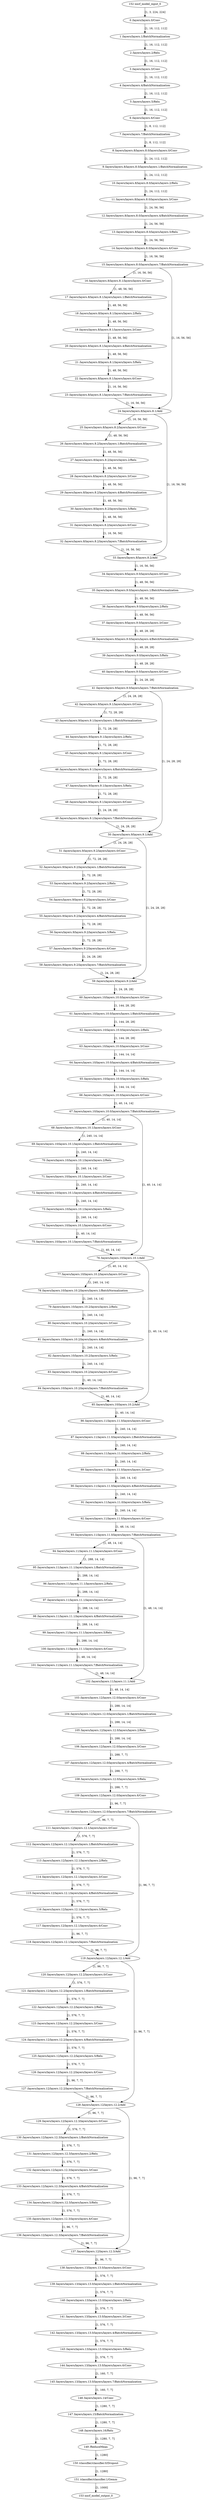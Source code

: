 strict digraph  {
"0 /layers/layers.0/Conv" [id=0, type=Conv];
"1 /layers/layers.1/BatchNormalization" [id=1, type=BatchNormalization];
"2 /layers/layers.2/Relu" [id=2, type=Relu];
"3 /layers/layers.3/Conv" [id=3, type=Conv];
"4 /layers/layers.4/BatchNormalization" [id=4, type=BatchNormalization];
"5 /layers/layers.5/Relu" [id=5, type=Relu];
"6 /layers/layers.6/Conv" [id=6, type=Conv];
"7 /layers/layers.7/BatchNormalization" [id=7, type=BatchNormalization];
"8 /layers/layers.8/layers.8.0/layers/layers.0/Conv" [id=8, type=Conv];
"9 /layers/layers.8/layers.8.0/layers/layers.1/BatchNormalization" [id=9, type=BatchNormalization];
"10 /layers/layers.8/layers.8.0/layers/layers.2/Relu" [id=10, type=Relu];
"11 /layers/layers.8/layers.8.0/layers/layers.3/Conv" [id=11, type=Conv];
"12 /layers/layers.8/layers.8.0/layers/layers.4/BatchNormalization" [id=12, type=BatchNormalization];
"13 /layers/layers.8/layers.8.0/layers/layers.5/Relu" [id=13, type=Relu];
"14 /layers/layers.8/layers.8.0/layers/layers.6/Conv" [id=14, type=Conv];
"15 /layers/layers.8/layers.8.0/layers/layers.7/BatchNormalization" [id=15, type=BatchNormalization];
"16 /layers/layers.8/layers.8.1/layers/layers.0/Conv" [id=16, type=Conv];
"17 /layers/layers.8/layers.8.1/layers/layers.1/BatchNormalization" [id=17, type=BatchNormalization];
"18 /layers/layers.8/layers.8.1/layers/layers.2/Relu" [id=18, type=Relu];
"19 /layers/layers.8/layers.8.1/layers/layers.3/Conv" [id=19, type=Conv];
"20 /layers/layers.8/layers.8.1/layers/layers.4/BatchNormalization" [id=20, type=BatchNormalization];
"21 /layers/layers.8/layers.8.1/layers/layers.5/Relu" [id=21, type=Relu];
"22 /layers/layers.8/layers.8.1/layers/layers.6/Conv" [id=22, type=Conv];
"23 /layers/layers.8/layers.8.1/layers/layers.7/BatchNormalization" [id=23, type=BatchNormalization];
"24 /layers/layers.8/layers.8.1/Add" [id=24, type=Add];
"25 /layers/layers.8/layers.8.2/layers/layers.0/Conv" [id=25, type=Conv];
"26 /layers/layers.8/layers.8.2/layers/layers.1/BatchNormalization" [id=26, type=BatchNormalization];
"27 /layers/layers.8/layers.8.2/layers/layers.2/Relu" [id=27, type=Relu];
"28 /layers/layers.8/layers.8.2/layers/layers.3/Conv" [id=28, type=Conv];
"29 /layers/layers.8/layers.8.2/layers/layers.4/BatchNormalization" [id=29, type=BatchNormalization];
"30 /layers/layers.8/layers.8.2/layers/layers.5/Relu" [id=30, type=Relu];
"31 /layers/layers.8/layers.8.2/layers/layers.6/Conv" [id=31, type=Conv];
"32 /layers/layers.8/layers.8.2/layers/layers.7/BatchNormalization" [id=32, type=BatchNormalization];
"33 /layers/layers.8/layers.8.2/Add" [id=33, type=Add];
"34 /layers/layers.9/layers.9.0/layers/layers.0/Conv" [id=34, type=Conv];
"35 /layers/layers.9/layers.9.0/layers/layers.1/BatchNormalization" [id=35, type=BatchNormalization];
"36 /layers/layers.9/layers.9.0/layers/layers.2/Relu" [id=36, type=Relu];
"37 /layers/layers.9/layers.9.0/layers/layers.3/Conv" [id=37, type=Conv];
"38 /layers/layers.9/layers.9.0/layers/layers.4/BatchNormalization" [id=38, type=BatchNormalization];
"39 /layers/layers.9/layers.9.0/layers/layers.5/Relu" [id=39, type=Relu];
"40 /layers/layers.9/layers.9.0/layers/layers.6/Conv" [id=40, type=Conv];
"41 /layers/layers.9/layers.9.0/layers/layers.7/BatchNormalization" [id=41, type=BatchNormalization];
"42 /layers/layers.9/layers.9.1/layers/layers.0/Conv" [id=42, type=Conv];
"43 /layers/layers.9/layers.9.1/layers/layers.1/BatchNormalization" [id=43, type=BatchNormalization];
"44 /layers/layers.9/layers.9.1/layers/layers.2/Relu" [id=44, type=Relu];
"45 /layers/layers.9/layers.9.1/layers/layers.3/Conv" [id=45, type=Conv];
"46 /layers/layers.9/layers.9.1/layers/layers.4/BatchNormalization" [id=46, type=BatchNormalization];
"47 /layers/layers.9/layers.9.1/layers/layers.5/Relu" [id=47, type=Relu];
"48 /layers/layers.9/layers.9.1/layers/layers.6/Conv" [id=48, type=Conv];
"49 /layers/layers.9/layers.9.1/layers/layers.7/BatchNormalization" [id=49, type=BatchNormalization];
"50 /layers/layers.9/layers.9.1/Add" [id=50, type=Add];
"51 /layers/layers.9/layers.9.2/layers/layers.0/Conv" [id=51, type=Conv];
"52 /layers/layers.9/layers.9.2/layers/layers.1/BatchNormalization" [id=52, type=BatchNormalization];
"53 /layers/layers.9/layers.9.2/layers/layers.2/Relu" [id=53, type=Relu];
"54 /layers/layers.9/layers.9.2/layers/layers.3/Conv" [id=54, type=Conv];
"55 /layers/layers.9/layers.9.2/layers/layers.4/BatchNormalization" [id=55, type=BatchNormalization];
"56 /layers/layers.9/layers.9.2/layers/layers.5/Relu" [id=56, type=Relu];
"57 /layers/layers.9/layers.9.2/layers/layers.6/Conv" [id=57, type=Conv];
"58 /layers/layers.9/layers.9.2/layers/layers.7/BatchNormalization" [id=58, type=BatchNormalization];
"59 /layers/layers.9/layers.9.2/Add" [id=59, type=Add];
"60 /layers/layers.10/layers.10.0/layers/layers.0/Conv" [id=60, type=Conv];
"61 /layers/layers.10/layers.10.0/layers/layers.1/BatchNormalization" [id=61, type=BatchNormalization];
"62 /layers/layers.10/layers.10.0/layers/layers.2/Relu" [id=62, type=Relu];
"63 /layers/layers.10/layers.10.0/layers/layers.3/Conv" [id=63, type=Conv];
"64 /layers/layers.10/layers.10.0/layers/layers.4/BatchNormalization" [id=64, type=BatchNormalization];
"65 /layers/layers.10/layers.10.0/layers/layers.5/Relu" [id=65, type=Relu];
"66 /layers/layers.10/layers.10.0/layers/layers.6/Conv" [id=66, type=Conv];
"67 /layers/layers.10/layers.10.0/layers/layers.7/BatchNormalization" [id=67, type=BatchNormalization];
"68 /layers/layers.10/layers.10.1/layers/layers.0/Conv" [id=68, type=Conv];
"69 /layers/layers.10/layers.10.1/layers/layers.1/BatchNormalization" [id=69, type=BatchNormalization];
"70 /layers/layers.10/layers.10.1/layers/layers.2/Relu" [id=70, type=Relu];
"71 /layers/layers.10/layers.10.1/layers/layers.3/Conv" [id=71, type=Conv];
"72 /layers/layers.10/layers.10.1/layers/layers.4/BatchNormalization" [id=72, type=BatchNormalization];
"73 /layers/layers.10/layers.10.1/layers/layers.5/Relu" [id=73, type=Relu];
"74 /layers/layers.10/layers.10.1/layers/layers.6/Conv" [id=74, type=Conv];
"75 /layers/layers.10/layers.10.1/layers/layers.7/BatchNormalization" [id=75, type=BatchNormalization];
"76 /layers/layers.10/layers.10.1/Add" [id=76, type=Add];
"77 /layers/layers.10/layers.10.2/layers/layers.0/Conv" [id=77, type=Conv];
"78 /layers/layers.10/layers.10.2/layers/layers.1/BatchNormalization" [id=78, type=BatchNormalization];
"79 /layers/layers.10/layers.10.2/layers/layers.2/Relu" [id=79, type=Relu];
"80 /layers/layers.10/layers.10.2/layers/layers.3/Conv" [id=80, type=Conv];
"81 /layers/layers.10/layers.10.2/layers/layers.4/BatchNormalization" [id=81, type=BatchNormalization];
"82 /layers/layers.10/layers.10.2/layers/layers.5/Relu" [id=82, type=Relu];
"83 /layers/layers.10/layers.10.2/layers/layers.6/Conv" [id=83, type=Conv];
"84 /layers/layers.10/layers.10.2/layers/layers.7/BatchNormalization" [id=84, type=BatchNormalization];
"85 /layers/layers.10/layers.10.2/Add" [id=85, type=Add];
"86 /layers/layers.11/layers.11.0/layers/layers.0/Conv" [id=86, type=Conv];
"87 /layers/layers.11/layers.11.0/layers/layers.1/BatchNormalization" [id=87, type=BatchNormalization];
"88 /layers/layers.11/layers.11.0/layers/layers.2/Relu" [id=88, type=Relu];
"89 /layers/layers.11/layers.11.0/layers/layers.3/Conv" [id=89, type=Conv];
"90 /layers/layers.11/layers.11.0/layers/layers.4/BatchNormalization" [id=90, type=BatchNormalization];
"91 /layers/layers.11/layers.11.0/layers/layers.5/Relu" [id=91, type=Relu];
"92 /layers/layers.11/layers.11.0/layers/layers.6/Conv" [id=92, type=Conv];
"93 /layers/layers.11/layers.11.0/layers/layers.7/BatchNormalization" [id=93, type=BatchNormalization];
"94 /layers/layers.11/layers.11.1/layers/layers.0/Conv" [id=94, type=Conv];
"95 /layers/layers.11/layers.11.1/layers/layers.1/BatchNormalization" [id=95, type=BatchNormalization];
"96 /layers/layers.11/layers.11.1/layers/layers.2/Relu" [id=96, type=Relu];
"97 /layers/layers.11/layers.11.1/layers/layers.3/Conv" [id=97, type=Conv];
"98 /layers/layers.11/layers.11.1/layers/layers.4/BatchNormalization" [id=98, type=BatchNormalization];
"99 /layers/layers.11/layers.11.1/layers/layers.5/Relu" [id=99, type=Relu];
"100 /layers/layers.11/layers.11.1/layers/layers.6/Conv" [id=100, type=Conv];
"101 /layers/layers.11/layers.11.1/layers/layers.7/BatchNormalization" [id=101, type=BatchNormalization];
"102 /layers/layers.11/layers.11.1/Add" [id=102, type=Add];
"103 /layers/layers.12/layers.12.0/layers/layers.0/Conv" [id=103, type=Conv];
"104 /layers/layers.12/layers.12.0/layers/layers.1/BatchNormalization" [id=104, type=BatchNormalization];
"105 /layers/layers.12/layers.12.0/layers/layers.2/Relu" [id=105, type=Relu];
"106 /layers/layers.12/layers.12.0/layers/layers.3/Conv" [id=106, type=Conv];
"107 /layers/layers.12/layers.12.0/layers/layers.4/BatchNormalization" [id=107, type=BatchNormalization];
"108 /layers/layers.12/layers.12.0/layers/layers.5/Relu" [id=108, type=Relu];
"109 /layers/layers.12/layers.12.0/layers/layers.6/Conv" [id=109, type=Conv];
"110 /layers/layers.12/layers.12.0/layers/layers.7/BatchNormalization" [id=110, type=BatchNormalization];
"111 /layers/layers.12/layers.12.1/layers/layers.0/Conv" [id=111, type=Conv];
"112 /layers/layers.12/layers.12.1/layers/layers.1/BatchNormalization" [id=112, type=BatchNormalization];
"113 /layers/layers.12/layers.12.1/layers/layers.2/Relu" [id=113, type=Relu];
"114 /layers/layers.12/layers.12.1/layers/layers.3/Conv" [id=114, type=Conv];
"115 /layers/layers.12/layers.12.1/layers/layers.4/BatchNormalization" [id=115, type=BatchNormalization];
"116 /layers/layers.12/layers.12.1/layers/layers.5/Relu" [id=116, type=Relu];
"117 /layers/layers.12/layers.12.1/layers/layers.6/Conv" [id=117, type=Conv];
"118 /layers/layers.12/layers.12.1/layers/layers.7/BatchNormalization" [id=118, type=BatchNormalization];
"119 /layers/layers.12/layers.12.1/Add" [id=119, type=Add];
"120 /layers/layers.12/layers.12.2/layers/layers.0/Conv" [id=120, type=Conv];
"121 /layers/layers.12/layers.12.2/layers/layers.1/BatchNormalization" [id=121, type=BatchNormalization];
"122 /layers/layers.12/layers.12.2/layers/layers.2/Relu" [id=122, type=Relu];
"123 /layers/layers.12/layers.12.2/layers/layers.3/Conv" [id=123, type=Conv];
"124 /layers/layers.12/layers.12.2/layers/layers.4/BatchNormalization" [id=124, type=BatchNormalization];
"125 /layers/layers.12/layers.12.2/layers/layers.5/Relu" [id=125, type=Relu];
"126 /layers/layers.12/layers.12.2/layers/layers.6/Conv" [id=126, type=Conv];
"127 /layers/layers.12/layers.12.2/layers/layers.7/BatchNormalization" [id=127, type=BatchNormalization];
"128 /layers/layers.12/layers.12.2/Add" [id=128, type=Add];
"129 /layers/layers.12/layers.12.3/layers/layers.0/Conv" [id=129, type=Conv];
"130 /layers/layers.12/layers.12.3/layers/layers.1/BatchNormalization" [id=130, type=BatchNormalization];
"131 /layers/layers.12/layers.12.3/layers/layers.2/Relu" [id=131, type=Relu];
"132 /layers/layers.12/layers.12.3/layers/layers.3/Conv" [id=132, type=Conv];
"133 /layers/layers.12/layers.12.3/layers/layers.4/BatchNormalization" [id=133, type=BatchNormalization];
"134 /layers/layers.12/layers.12.3/layers/layers.5/Relu" [id=134, type=Relu];
"135 /layers/layers.12/layers.12.3/layers/layers.6/Conv" [id=135, type=Conv];
"136 /layers/layers.12/layers.12.3/layers/layers.7/BatchNormalization" [id=136, type=BatchNormalization];
"137 /layers/layers.12/layers.12.3/Add" [id=137, type=Add];
"138 /layers/layers.13/layers.13.0/layers/layers.0/Conv" [id=138, type=Conv];
"139 /layers/layers.13/layers.13.0/layers/layers.1/BatchNormalization" [id=139, type=BatchNormalization];
"140 /layers/layers.13/layers.13.0/layers/layers.2/Relu" [id=140, type=Relu];
"141 /layers/layers.13/layers.13.0/layers/layers.3/Conv" [id=141, type=Conv];
"142 /layers/layers.13/layers.13.0/layers/layers.4/BatchNormalization" [id=142, type=BatchNormalization];
"143 /layers/layers.13/layers.13.0/layers/layers.5/Relu" [id=143, type=Relu];
"144 /layers/layers.13/layers.13.0/layers/layers.6/Conv" [id=144, type=Conv];
"145 /layers/layers.13/layers.13.0/layers/layers.7/BatchNormalization" [id=145, type=BatchNormalization];
"146 /layers/layers.14/Conv" [id=146, type=Conv];
"147 /layers/layers.15/BatchNormalization" [id=147, type=BatchNormalization];
"148 /layers/layers.16/Relu" [id=148, type=Relu];
"149 /ReduceMean" [id=149, type=ReduceMean];
"150 /classifier/classifier.0/Dropout" [id=150, type=Dropout];
"151 /classifier/classifier.1/Gemm" [id=151, type=Gemm];
"152 nncf_model_input_0" [id=152, type=nncf_model_input];
"153 nncf_model_output_0" [id=153, type=nncf_model_output];
"0 /layers/layers.0/Conv" -> "1 /layers/layers.1/BatchNormalization"  [label="[1, 16, 112, 112]", style=solid];
"1 /layers/layers.1/BatchNormalization" -> "2 /layers/layers.2/Relu"  [label="[1, 16, 112, 112]", style=solid];
"2 /layers/layers.2/Relu" -> "3 /layers/layers.3/Conv"  [label="[1, 16, 112, 112]", style=solid];
"3 /layers/layers.3/Conv" -> "4 /layers/layers.4/BatchNormalization"  [label="[1, 16, 112, 112]", style=solid];
"4 /layers/layers.4/BatchNormalization" -> "5 /layers/layers.5/Relu"  [label="[1, 16, 112, 112]", style=solid];
"5 /layers/layers.5/Relu" -> "6 /layers/layers.6/Conv"  [label="[1, 16, 112, 112]", style=solid];
"6 /layers/layers.6/Conv" -> "7 /layers/layers.7/BatchNormalization"  [label="[1, 8, 112, 112]", style=solid];
"7 /layers/layers.7/BatchNormalization" -> "8 /layers/layers.8/layers.8.0/layers/layers.0/Conv"  [label="[1, 8, 112, 112]", style=solid];
"8 /layers/layers.8/layers.8.0/layers/layers.0/Conv" -> "9 /layers/layers.8/layers.8.0/layers/layers.1/BatchNormalization"  [label="[1, 24, 112, 112]", style=solid];
"9 /layers/layers.8/layers.8.0/layers/layers.1/BatchNormalization" -> "10 /layers/layers.8/layers.8.0/layers/layers.2/Relu"  [label="[1, 24, 112, 112]", style=solid];
"10 /layers/layers.8/layers.8.0/layers/layers.2/Relu" -> "11 /layers/layers.8/layers.8.0/layers/layers.3/Conv"  [label="[1, 24, 112, 112]", style=solid];
"11 /layers/layers.8/layers.8.0/layers/layers.3/Conv" -> "12 /layers/layers.8/layers.8.0/layers/layers.4/BatchNormalization"  [label="[1, 24, 56, 56]", style=solid];
"12 /layers/layers.8/layers.8.0/layers/layers.4/BatchNormalization" -> "13 /layers/layers.8/layers.8.0/layers/layers.5/Relu"  [label="[1, 24, 56, 56]", style=solid];
"13 /layers/layers.8/layers.8.0/layers/layers.5/Relu" -> "14 /layers/layers.8/layers.8.0/layers/layers.6/Conv"  [label="[1, 24, 56, 56]", style=solid];
"14 /layers/layers.8/layers.8.0/layers/layers.6/Conv" -> "15 /layers/layers.8/layers.8.0/layers/layers.7/BatchNormalization"  [label="[1, 16, 56, 56]", style=solid];
"15 /layers/layers.8/layers.8.0/layers/layers.7/BatchNormalization" -> "16 /layers/layers.8/layers.8.1/layers/layers.0/Conv"  [label="[1, 16, 56, 56]", style=solid];
"15 /layers/layers.8/layers.8.0/layers/layers.7/BatchNormalization" -> "24 /layers/layers.8/layers.8.1/Add"  [label="[1, 16, 56, 56]", style=solid];
"16 /layers/layers.8/layers.8.1/layers/layers.0/Conv" -> "17 /layers/layers.8/layers.8.1/layers/layers.1/BatchNormalization"  [label="[1, 48, 56, 56]", style=solid];
"17 /layers/layers.8/layers.8.1/layers/layers.1/BatchNormalization" -> "18 /layers/layers.8/layers.8.1/layers/layers.2/Relu"  [label="[1, 48, 56, 56]", style=solid];
"18 /layers/layers.8/layers.8.1/layers/layers.2/Relu" -> "19 /layers/layers.8/layers.8.1/layers/layers.3/Conv"  [label="[1, 48, 56, 56]", style=solid];
"19 /layers/layers.8/layers.8.1/layers/layers.3/Conv" -> "20 /layers/layers.8/layers.8.1/layers/layers.4/BatchNormalization"  [label="[1, 48, 56, 56]", style=solid];
"20 /layers/layers.8/layers.8.1/layers/layers.4/BatchNormalization" -> "21 /layers/layers.8/layers.8.1/layers/layers.5/Relu"  [label="[1, 48, 56, 56]", style=solid];
"21 /layers/layers.8/layers.8.1/layers/layers.5/Relu" -> "22 /layers/layers.8/layers.8.1/layers/layers.6/Conv"  [label="[1, 48, 56, 56]", style=solid];
"22 /layers/layers.8/layers.8.1/layers/layers.6/Conv" -> "23 /layers/layers.8/layers.8.1/layers/layers.7/BatchNormalization"  [label="[1, 16, 56, 56]", style=solid];
"23 /layers/layers.8/layers.8.1/layers/layers.7/BatchNormalization" -> "24 /layers/layers.8/layers.8.1/Add"  [label="[1, 16, 56, 56]", style=solid];
"24 /layers/layers.8/layers.8.1/Add" -> "25 /layers/layers.8/layers.8.2/layers/layers.0/Conv"  [label="[1, 16, 56, 56]", style=solid];
"24 /layers/layers.8/layers.8.1/Add" -> "33 /layers/layers.8/layers.8.2/Add"  [label="[1, 16, 56, 56]", style=solid];
"25 /layers/layers.8/layers.8.2/layers/layers.0/Conv" -> "26 /layers/layers.8/layers.8.2/layers/layers.1/BatchNormalization"  [label="[1, 48, 56, 56]", style=solid];
"26 /layers/layers.8/layers.8.2/layers/layers.1/BatchNormalization" -> "27 /layers/layers.8/layers.8.2/layers/layers.2/Relu"  [label="[1, 48, 56, 56]", style=solid];
"27 /layers/layers.8/layers.8.2/layers/layers.2/Relu" -> "28 /layers/layers.8/layers.8.2/layers/layers.3/Conv"  [label="[1, 48, 56, 56]", style=solid];
"28 /layers/layers.8/layers.8.2/layers/layers.3/Conv" -> "29 /layers/layers.8/layers.8.2/layers/layers.4/BatchNormalization"  [label="[1, 48, 56, 56]", style=solid];
"29 /layers/layers.8/layers.8.2/layers/layers.4/BatchNormalization" -> "30 /layers/layers.8/layers.8.2/layers/layers.5/Relu"  [label="[1, 48, 56, 56]", style=solid];
"30 /layers/layers.8/layers.8.2/layers/layers.5/Relu" -> "31 /layers/layers.8/layers.8.2/layers/layers.6/Conv"  [label="[1, 48, 56, 56]", style=solid];
"31 /layers/layers.8/layers.8.2/layers/layers.6/Conv" -> "32 /layers/layers.8/layers.8.2/layers/layers.7/BatchNormalization"  [label="[1, 16, 56, 56]", style=solid];
"32 /layers/layers.8/layers.8.2/layers/layers.7/BatchNormalization" -> "33 /layers/layers.8/layers.8.2/Add"  [label="[1, 16, 56, 56]", style=solid];
"33 /layers/layers.8/layers.8.2/Add" -> "34 /layers/layers.9/layers.9.0/layers/layers.0/Conv"  [label="[1, 16, 56, 56]", style=solid];
"34 /layers/layers.9/layers.9.0/layers/layers.0/Conv" -> "35 /layers/layers.9/layers.9.0/layers/layers.1/BatchNormalization"  [label="[1, 48, 56, 56]", style=solid];
"35 /layers/layers.9/layers.9.0/layers/layers.1/BatchNormalization" -> "36 /layers/layers.9/layers.9.0/layers/layers.2/Relu"  [label="[1, 48, 56, 56]", style=solid];
"36 /layers/layers.9/layers.9.0/layers/layers.2/Relu" -> "37 /layers/layers.9/layers.9.0/layers/layers.3/Conv"  [label="[1, 48, 56, 56]", style=solid];
"37 /layers/layers.9/layers.9.0/layers/layers.3/Conv" -> "38 /layers/layers.9/layers.9.0/layers/layers.4/BatchNormalization"  [label="[1, 48, 28, 28]", style=solid];
"38 /layers/layers.9/layers.9.0/layers/layers.4/BatchNormalization" -> "39 /layers/layers.9/layers.9.0/layers/layers.5/Relu"  [label="[1, 48, 28, 28]", style=solid];
"39 /layers/layers.9/layers.9.0/layers/layers.5/Relu" -> "40 /layers/layers.9/layers.9.0/layers/layers.6/Conv"  [label="[1, 48, 28, 28]", style=solid];
"40 /layers/layers.9/layers.9.0/layers/layers.6/Conv" -> "41 /layers/layers.9/layers.9.0/layers/layers.7/BatchNormalization"  [label="[1, 24, 28, 28]", style=solid];
"41 /layers/layers.9/layers.9.0/layers/layers.7/BatchNormalization" -> "42 /layers/layers.9/layers.9.1/layers/layers.0/Conv"  [label="[1, 24, 28, 28]", style=solid];
"41 /layers/layers.9/layers.9.0/layers/layers.7/BatchNormalization" -> "50 /layers/layers.9/layers.9.1/Add"  [label="[1, 24, 28, 28]", style=solid];
"42 /layers/layers.9/layers.9.1/layers/layers.0/Conv" -> "43 /layers/layers.9/layers.9.1/layers/layers.1/BatchNormalization"  [label="[1, 72, 28, 28]", style=solid];
"43 /layers/layers.9/layers.9.1/layers/layers.1/BatchNormalization" -> "44 /layers/layers.9/layers.9.1/layers/layers.2/Relu"  [label="[1, 72, 28, 28]", style=solid];
"44 /layers/layers.9/layers.9.1/layers/layers.2/Relu" -> "45 /layers/layers.9/layers.9.1/layers/layers.3/Conv"  [label="[1, 72, 28, 28]", style=solid];
"45 /layers/layers.9/layers.9.1/layers/layers.3/Conv" -> "46 /layers/layers.9/layers.9.1/layers/layers.4/BatchNormalization"  [label="[1, 72, 28, 28]", style=solid];
"46 /layers/layers.9/layers.9.1/layers/layers.4/BatchNormalization" -> "47 /layers/layers.9/layers.9.1/layers/layers.5/Relu"  [label="[1, 72, 28, 28]", style=solid];
"47 /layers/layers.9/layers.9.1/layers/layers.5/Relu" -> "48 /layers/layers.9/layers.9.1/layers/layers.6/Conv"  [label="[1, 72, 28, 28]", style=solid];
"48 /layers/layers.9/layers.9.1/layers/layers.6/Conv" -> "49 /layers/layers.9/layers.9.1/layers/layers.7/BatchNormalization"  [label="[1, 24, 28, 28]", style=solid];
"49 /layers/layers.9/layers.9.1/layers/layers.7/BatchNormalization" -> "50 /layers/layers.9/layers.9.1/Add"  [label="[1, 24, 28, 28]", style=solid];
"50 /layers/layers.9/layers.9.1/Add" -> "51 /layers/layers.9/layers.9.2/layers/layers.0/Conv"  [label="[1, 24, 28, 28]", style=solid];
"50 /layers/layers.9/layers.9.1/Add" -> "59 /layers/layers.9/layers.9.2/Add"  [label="[1, 24, 28, 28]", style=solid];
"51 /layers/layers.9/layers.9.2/layers/layers.0/Conv" -> "52 /layers/layers.9/layers.9.2/layers/layers.1/BatchNormalization"  [label="[1, 72, 28, 28]", style=solid];
"52 /layers/layers.9/layers.9.2/layers/layers.1/BatchNormalization" -> "53 /layers/layers.9/layers.9.2/layers/layers.2/Relu"  [label="[1, 72, 28, 28]", style=solid];
"53 /layers/layers.9/layers.9.2/layers/layers.2/Relu" -> "54 /layers/layers.9/layers.9.2/layers/layers.3/Conv"  [label="[1, 72, 28, 28]", style=solid];
"54 /layers/layers.9/layers.9.2/layers/layers.3/Conv" -> "55 /layers/layers.9/layers.9.2/layers/layers.4/BatchNormalization"  [label="[1, 72, 28, 28]", style=solid];
"55 /layers/layers.9/layers.9.2/layers/layers.4/BatchNormalization" -> "56 /layers/layers.9/layers.9.2/layers/layers.5/Relu"  [label="[1, 72, 28, 28]", style=solid];
"56 /layers/layers.9/layers.9.2/layers/layers.5/Relu" -> "57 /layers/layers.9/layers.9.2/layers/layers.6/Conv"  [label="[1, 72, 28, 28]", style=solid];
"57 /layers/layers.9/layers.9.2/layers/layers.6/Conv" -> "58 /layers/layers.9/layers.9.2/layers/layers.7/BatchNormalization"  [label="[1, 24, 28, 28]", style=solid];
"58 /layers/layers.9/layers.9.2/layers/layers.7/BatchNormalization" -> "59 /layers/layers.9/layers.9.2/Add"  [label="[1, 24, 28, 28]", style=solid];
"59 /layers/layers.9/layers.9.2/Add" -> "60 /layers/layers.10/layers.10.0/layers/layers.0/Conv"  [label="[1, 24, 28, 28]", style=solid];
"60 /layers/layers.10/layers.10.0/layers/layers.0/Conv" -> "61 /layers/layers.10/layers.10.0/layers/layers.1/BatchNormalization"  [label="[1, 144, 28, 28]", style=solid];
"61 /layers/layers.10/layers.10.0/layers/layers.1/BatchNormalization" -> "62 /layers/layers.10/layers.10.0/layers/layers.2/Relu"  [label="[1, 144, 28, 28]", style=solid];
"62 /layers/layers.10/layers.10.0/layers/layers.2/Relu" -> "63 /layers/layers.10/layers.10.0/layers/layers.3/Conv"  [label="[1, 144, 28, 28]", style=solid];
"63 /layers/layers.10/layers.10.0/layers/layers.3/Conv" -> "64 /layers/layers.10/layers.10.0/layers/layers.4/BatchNormalization"  [label="[1, 144, 14, 14]", style=solid];
"64 /layers/layers.10/layers.10.0/layers/layers.4/BatchNormalization" -> "65 /layers/layers.10/layers.10.0/layers/layers.5/Relu"  [label="[1, 144, 14, 14]", style=solid];
"65 /layers/layers.10/layers.10.0/layers/layers.5/Relu" -> "66 /layers/layers.10/layers.10.0/layers/layers.6/Conv"  [label="[1, 144, 14, 14]", style=solid];
"66 /layers/layers.10/layers.10.0/layers/layers.6/Conv" -> "67 /layers/layers.10/layers.10.0/layers/layers.7/BatchNormalization"  [label="[1, 40, 14, 14]", style=solid];
"67 /layers/layers.10/layers.10.0/layers/layers.7/BatchNormalization" -> "68 /layers/layers.10/layers.10.1/layers/layers.0/Conv"  [label="[1, 40, 14, 14]", style=solid];
"67 /layers/layers.10/layers.10.0/layers/layers.7/BatchNormalization" -> "76 /layers/layers.10/layers.10.1/Add"  [label="[1, 40, 14, 14]", style=solid];
"68 /layers/layers.10/layers.10.1/layers/layers.0/Conv" -> "69 /layers/layers.10/layers.10.1/layers/layers.1/BatchNormalization"  [label="[1, 240, 14, 14]", style=solid];
"69 /layers/layers.10/layers.10.1/layers/layers.1/BatchNormalization" -> "70 /layers/layers.10/layers.10.1/layers/layers.2/Relu"  [label="[1, 240, 14, 14]", style=solid];
"70 /layers/layers.10/layers.10.1/layers/layers.2/Relu" -> "71 /layers/layers.10/layers.10.1/layers/layers.3/Conv"  [label="[1, 240, 14, 14]", style=solid];
"71 /layers/layers.10/layers.10.1/layers/layers.3/Conv" -> "72 /layers/layers.10/layers.10.1/layers/layers.4/BatchNormalization"  [label="[1, 240, 14, 14]", style=solid];
"72 /layers/layers.10/layers.10.1/layers/layers.4/BatchNormalization" -> "73 /layers/layers.10/layers.10.1/layers/layers.5/Relu"  [label="[1, 240, 14, 14]", style=solid];
"73 /layers/layers.10/layers.10.1/layers/layers.5/Relu" -> "74 /layers/layers.10/layers.10.1/layers/layers.6/Conv"  [label="[1, 240, 14, 14]", style=solid];
"74 /layers/layers.10/layers.10.1/layers/layers.6/Conv" -> "75 /layers/layers.10/layers.10.1/layers/layers.7/BatchNormalization"  [label="[1, 40, 14, 14]", style=solid];
"75 /layers/layers.10/layers.10.1/layers/layers.7/BatchNormalization" -> "76 /layers/layers.10/layers.10.1/Add"  [label="[1, 40, 14, 14]", style=solid];
"76 /layers/layers.10/layers.10.1/Add" -> "77 /layers/layers.10/layers.10.2/layers/layers.0/Conv"  [label="[1, 40, 14, 14]", style=solid];
"76 /layers/layers.10/layers.10.1/Add" -> "85 /layers/layers.10/layers.10.2/Add"  [label="[1, 40, 14, 14]", style=solid];
"77 /layers/layers.10/layers.10.2/layers/layers.0/Conv" -> "78 /layers/layers.10/layers.10.2/layers/layers.1/BatchNormalization"  [label="[1, 240, 14, 14]", style=solid];
"78 /layers/layers.10/layers.10.2/layers/layers.1/BatchNormalization" -> "79 /layers/layers.10/layers.10.2/layers/layers.2/Relu"  [label="[1, 240, 14, 14]", style=solid];
"79 /layers/layers.10/layers.10.2/layers/layers.2/Relu" -> "80 /layers/layers.10/layers.10.2/layers/layers.3/Conv"  [label="[1, 240, 14, 14]", style=solid];
"80 /layers/layers.10/layers.10.2/layers/layers.3/Conv" -> "81 /layers/layers.10/layers.10.2/layers/layers.4/BatchNormalization"  [label="[1, 240, 14, 14]", style=solid];
"81 /layers/layers.10/layers.10.2/layers/layers.4/BatchNormalization" -> "82 /layers/layers.10/layers.10.2/layers/layers.5/Relu"  [label="[1, 240, 14, 14]", style=solid];
"82 /layers/layers.10/layers.10.2/layers/layers.5/Relu" -> "83 /layers/layers.10/layers.10.2/layers/layers.6/Conv"  [label="[1, 240, 14, 14]", style=solid];
"83 /layers/layers.10/layers.10.2/layers/layers.6/Conv" -> "84 /layers/layers.10/layers.10.2/layers/layers.7/BatchNormalization"  [label="[1, 40, 14, 14]", style=solid];
"84 /layers/layers.10/layers.10.2/layers/layers.7/BatchNormalization" -> "85 /layers/layers.10/layers.10.2/Add"  [label="[1, 40, 14, 14]", style=solid];
"85 /layers/layers.10/layers.10.2/Add" -> "86 /layers/layers.11/layers.11.0/layers/layers.0/Conv"  [label="[1, 40, 14, 14]", style=solid];
"86 /layers/layers.11/layers.11.0/layers/layers.0/Conv" -> "87 /layers/layers.11/layers.11.0/layers/layers.1/BatchNormalization"  [label="[1, 240, 14, 14]", style=solid];
"87 /layers/layers.11/layers.11.0/layers/layers.1/BatchNormalization" -> "88 /layers/layers.11/layers.11.0/layers/layers.2/Relu"  [label="[1, 240, 14, 14]", style=solid];
"88 /layers/layers.11/layers.11.0/layers/layers.2/Relu" -> "89 /layers/layers.11/layers.11.0/layers/layers.3/Conv"  [label="[1, 240, 14, 14]", style=solid];
"89 /layers/layers.11/layers.11.0/layers/layers.3/Conv" -> "90 /layers/layers.11/layers.11.0/layers/layers.4/BatchNormalization"  [label="[1, 240, 14, 14]", style=solid];
"90 /layers/layers.11/layers.11.0/layers/layers.4/BatchNormalization" -> "91 /layers/layers.11/layers.11.0/layers/layers.5/Relu"  [label="[1, 240, 14, 14]", style=solid];
"91 /layers/layers.11/layers.11.0/layers/layers.5/Relu" -> "92 /layers/layers.11/layers.11.0/layers/layers.6/Conv"  [label="[1, 240, 14, 14]", style=solid];
"92 /layers/layers.11/layers.11.0/layers/layers.6/Conv" -> "93 /layers/layers.11/layers.11.0/layers/layers.7/BatchNormalization"  [label="[1, 48, 14, 14]", style=solid];
"93 /layers/layers.11/layers.11.0/layers/layers.7/BatchNormalization" -> "94 /layers/layers.11/layers.11.1/layers/layers.0/Conv"  [label="[1, 48, 14, 14]", style=solid];
"93 /layers/layers.11/layers.11.0/layers/layers.7/BatchNormalization" -> "102 /layers/layers.11/layers.11.1/Add"  [label="[1, 48, 14, 14]", style=solid];
"94 /layers/layers.11/layers.11.1/layers/layers.0/Conv" -> "95 /layers/layers.11/layers.11.1/layers/layers.1/BatchNormalization"  [label="[1, 288, 14, 14]", style=solid];
"95 /layers/layers.11/layers.11.1/layers/layers.1/BatchNormalization" -> "96 /layers/layers.11/layers.11.1/layers/layers.2/Relu"  [label="[1, 288, 14, 14]", style=solid];
"96 /layers/layers.11/layers.11.1/layers/layers.2/Relu" -> "97 /layers/layers.11/layers.11.1/layers/layers.3/Conv"  [label="[1, 288, 14, 14]", style=solid];
"97 /layers/layers.11/layers.11.1/layers/layers.3/Conv" -> "98 /layers/layers.11/layers.11.1/layers/layers.4/BatchNormalization"  [label="[1, 288, 14, 14]", style=solid];
"98 /layers/layers.11/layers.11.1/layers/layers.4/BatchNormalization" -> "99 /layers/layers.11/layers.11.1/layers/layers.5/Relu"  [label="[1, 288, 14, 14]", style=solid];
"99 /layers/layers.11/layers.11.1/layers/layers.5/Relu" -> "100 /layers/layers.11/layers.11.1/layers/layers.6/Conv"  [label="[1, 288, 14, 14]", style=solid];
"100 /layers/layers.11/layers.11.1/layers/layers.6/Conv" -> "101 /layers/layers.11/layers.11.1/layers/layers.7/BatchNormalization"  [label="[1, 48, 14, 14]", style=solid];
"101 /layers/layers.11/layers.11.1/layers/layers.7/BatchNormalization" -> "102 /layers/layers.11/layers.11.1/Add"  [label="[1, 48, 14, 14]", style=solid];
"102 /layers/layers.11/layers.11.1/Add" -> "103 /layers/layers.12/layers.12.0/layers/layers.0/Conv"  [label="[1, 48, 14, 14]", style=solid];
"103 /layers/layers.12/layers.12.0/layers/layers.0/Conv" -> "104 /layers/layers.12/layers.12.0/layers/layers.1/BatchNormalization"  [label="[1, 288, 14, 14]", style=solid];
"104 /layers/layers.12/layers.12.0/layers/layers.1/BatchNormalization" -> "105 /layers/layers.12/layers.12.0/layers/layers.2/Relu"  [label="[1, 288, 14, 14]", style=solid];
"105 /layers/layers.12/layers.12.0/layers/layers.2/Relu" -> "106 /layers/layers.12/layers.12.0/layers/layers.3/Conv"  [label="[1, 288, 14, 14]", style=solid];
"106 /layers/layers.12/layers.12.0/layers/layers.3/Conv" -> "107 /layers/layers.12/layers.12.0/layers/layers.4/BatchNormalization"  [label="[1, 288, 7, 7]", style=solid];
"107 /layers/layers.12/layers.12.0/layers/layers.4/BatchNormalization" -> "108 /layers/layers.12/layers.12.0/layers/layers.5/Relu"  [label="[1, 288, 7, 7]", style=solid];
"108 /layers/layers.12/layers.12.0/layers/layers.5/Relu" -> "109 /layers/layers.12/layers.12.0/layers/layers.6/Conv"  [label="[1, 288, 7, 7]", style=solid];
"109 /layers/layers.12/layers.12.0/layers/layers.6/Conv" -> "110 /layers/layers.12/layers.12.0/layers/layers.7/BatchNormalization"  [label="[1, 96, 7, 7]", style=solid];
"110 /layers/layers.12/layers.12.0/layers/layers.7/BatchNormalization" -> "111 /layers/layers.12/layers.12.1/layers/layers.0/Conv"  [label="[1, 96, 7, 7]", style=solid];
"110 /layers/layers.12/layers.12.0/layers/layers.7/BatchNormalization" -> "119 /layers/layers.12/layers.12.1/Add"  [label="[1, 96, 7, 7]", style=solid];
"111 /layers/layers.12/layers.12.1/layers/layers.0/Conv" -> "112 /layers/layers.12/layers.12.1/layers/layers.1/BatchNormalization"  [label="[1, 576, 7, 7]", style=solid];
"112 /layers/layers.12/layers.12.1/layers/layers.1/BatchNormalization" -> "113 /layers/layers.12/layers.12.1/layers/layers.2/Relu"  [label="[1, 576, 7, 7]", style=solid];
"113 /layers/layers.12/layers.12.1/layers/layers.2/Relu" -> "114 /layers/layers.12/layers.12.1/layers/layers.3/Conv"  [label="[1, 576, 7, 7]", style=solid];
"114 /layers/layers.12/layers.12.1/layers/layers.3/Conv" -> "115 /layers/layers.12/layers.12.1/layers/layers.4/BatchNormalization"  [label="[1, 576, 7, 7]", style=solid];
"115 /layers/layers.12/layers.12.1/layers/layers.4/BatchNormalization" -> "116 /layers/layers.12/layers.12.1/layers/layers.5/Relu"  [label="[1, 576, 7, 7]", style=solid];
"116 /layers/layers.12/layers.12.1/layers/layers.5/Relu" -> "117 /layers/layers.12/layers.12.1/layers/layers.6/Conv"  [label="[1, 576, 7, 7]", style=solid];
"117 /layers/layers.12/layers.12.1/layers/layers.6/Conv" -> "118 /layers/layers.12/layers.12.1/layers/layers.7/BatchNormalization"  [label="[1, 96, 7, 7]", style=solid];
"118 /layers/layers.12/layers.12.1/layers/layers.7/BatchNormalization" -> "119 /layers/layers.12/layers.12.1/Add"  [label="[1, 96, 7, 7]", style=solid];
"119 /layers/layers.12/layers.12.1/Add" -> "120 /layers/layers.12/layers.12.2/layers/layers.0/Conv"  [label="[1, 96, 7, 7]", style=solid];
"119 /layers/layers.12/layers.12.1/Add" -> "128 /layers/layers.12/layers.12.2/Add"  [label="[1, 96, 7, 7]", style=solid];
"120 /layers/layers.12/layers.12.2/layers/layers.0/Conv" -> "121 /layers/layers.12/layers.12.2/layers/layers.1/BatchNormalization"  [label="[1, 576, 7, 7]", style=solid];
"121 /layers/layers.12/layers.12.2/layers/layers.1/BatchNormalization" -> "122 /layers/layers.12/layers.12.2/layers/layers.2/Relu"  [label="[1, 576, 7, 7]", style=solid];
"122 /layers/layers.12/layers.12.2/layers/layers.2/Relu" -> "123 /layers/layers.12/layers.12.2/layers/layers.3/Conv"  [label="[1, 576, 7, 7]", style=solid];
"123 /layers/layers.12/layers.12.2/layers/layers.3/Conv" -> "124 /layers/layers.12/layers.12.2/layers/layers.4/BatchNormalization"  [label="[1, 576, 7, 7]", style=solid];
"124 /layers/layers.12/layers.12.2/layers/layers.4/BatchNormalization" -> "125 /layers/layers.12/layers.12.2/layers/layers.5/Relu"  [label="[1, 576, 7, 7]", style=solid];
"125 /layers/layers.12/layers.12.2/layers/layers.5/Relu" -> "126 /layers/layers.12/layers.12.2/layers/layers.6/Conv"  [label="[1, 576, 7, 7]", style=solid];
"126 /layers/layers.12/layers.12.2/layers/layers.6/Conv" -> "127 /layers/layers.12/layers.12.2/layers/layers.7/BatchNormalization"  [label="[1, 96, 7, 7]", style=solid];
"127 /layers/layers.12/layers.12.2/layers/layers.7/BatchNormalization" -> "128 /layers/layers.12/layers.12.2/Add"  [label="[1, 96, 7, 7]", style=solid];
"128 /layers/layers.12/layers.12.2/Add" -> "129 /layers/layers.12/layers.12.3/layers/layers.0/Conv"  [label="[1, 96, 7, 7]", style=solid];
"128 /layers/layers.12/layers.12.2/Add" -> "137 /layers/layers.12/layers.12.3/Add"  [label="[1, 96, 7, 7]", style=solid];
"129 /layers/layers.12/layers.12.3/layers/layers.0/Conv" -> "130 /layers/layers.12/layers.12.3/layers/layers.1/BatchNormalization"  [label="[1, 576, 7, 7]", style=solid];
"130 /layers/layers.12/layers.12.3/layers/layers.1/BatchNormalization" -> "131 /layers/layers.12/layers.12.3/layers/layers.2/Relu"  [label="[1, 576, 7, 7]", style=solid];
"131 /layers/layers.12/layers.12.3/layers/layers.2/Relu" -> "132 /layers/layers.12/layers.12.3/layers/layers.3/Conv"  [label="[1, 576, 7, 7]", style=solid];
"132 /layers/layers.12/layers.12.3/layers/layers.3/Conv" -> "133 /layers/layers.12/layers.12.3/layers/layers.4/BatchNormalization"  [label="[1, 576, 7, 7]", style=solid];
"133 /layers/layers.12/layers.12.3/layers/layers.4/BatchNormalization" -> "134 /layers/layers.12/layers.12.3/layers/layers.5/Relu"  [label="[1, 576, 7, 7]", style=solid];
"134 /layers/layers.12/layers.12.3/layers/layers.5/Relu" -> "135 /layers/layers.12/layers.12.3/layers/layers.6/Conv"  [label="[1, 576, 7, 7]", style=solid];
"135 /layers/layers.12/layers.12.3/layers/layers.6/Conv" -> "136 /layers/layers.12/layers.12.3/layers/layers.7/BatchNormalization"  [label="[1, 96, 7, 7]", style=solid];
"136 /layers/layers.12/layers.12.3/layers/layers.7/BatchNormalization" -> "137 /layers/layers.12/layers.12.3/Add"  [label="[1, 96, 7, 7]", style=solid];
"137 /layers/layers.12/layers.12.3/Add" -> "138 /layers/layers.13/layers.13.0/layers/layers.0/Conv"  [label="[1, 96, 7, 7]", style=solid];
"138 /layers/layers.13/layers.13.0/layers/layers.0/Conv" -> "139 /layers/layers.13/layers.13.0/layers/layers.1/BatchNormalization"  [label="[1, 576, 7, 7]", style=solid];
"139 /layers/layers.13/layers.13.0/layers/layers.1/BatchNormalization" -> "140 /layers/layers.13/layers.13.0/layers/layers.2/Relu"  [label="[1, 576, 7, 7]", style=solid];
"140 /layers/layers.13/layers.13.0/layers/layers.2/Relu" -> "141 /layers/layers.13/layers.13.0/layers/layers.3/Conv"  [label="[1, 576, 7, 7]", style=solid];
"141 /layers/layers.13/layers.13.0/layers/layers.3/Conv" -> "142 /layers/layers.13/layers.13.0/layers/layers.4/BatchNormalization"  [label="[1, 576, 7, 7]", style=solid];
"142 /layers/layers.13/layers.13.0/layers/layers.4/BatchNormalization" -> "143 /layers/layers.13/layers.13.0/layers/layers.5/Relu"  [label="[1, 576, 7, 7]", style=solid];
"143 /layers/layers.13/layers.13.0/layers/layers.5/Relu" -> "144 /layers/layers.13/layers.13.0/layers/layers.6/Conv"  [label="[1, 576, 7, 7]", style=solid];
"144 /layers/layers.13/layers.13.0/layers/layers.6/Conv" -> "145 /layers/layers.13/layers.13.0/layers/layers.7/BatchNormalization"  [label="[1, 160, 7, 7]", style=solid];
"145 /layers/layers.13/layers.13.0/layers/layers.7/BatchNormalization" -> "146 /layers/layers.14/Conv"  [label="[1, 160, 7, 7]", style=solid];
"146 /layers/layers.14/Conv" -> "147 /layers/layers.15/BatchNormalization"  [label="[1, 1280, 7, 7]", style=solid];
"147 /layers/layers.15/BatchNormalization" -> "148 /layers/layers.16/Relu"  [label="[1, 1280, 7, 7]", style=solid];
"148 /layers/layers.16/Relu" -> "149 /ReduceMean"  [label="[1, 1280, 7, 7]", style=solid];
"149 /ReduceMean" -> "150 /classifier/classifier.0/Dropout"  [label="[1, 1280]", style=solid];
"150 /classifier/classifier.0/Dropout" -> "151 /classifier/classifier.1/Gemm"  [label="[1, 1280]", style=solid];
"151 /classifier/classifier.1/Gemm" -> "153 nncf_model_output_0"  [label="[1, 1000]", style=solid];
"152 nncf_model_input_0" -> "0 /layers/layers.0/Conv"  [label="[1, 3, 224, 224]", style=solid];
}
